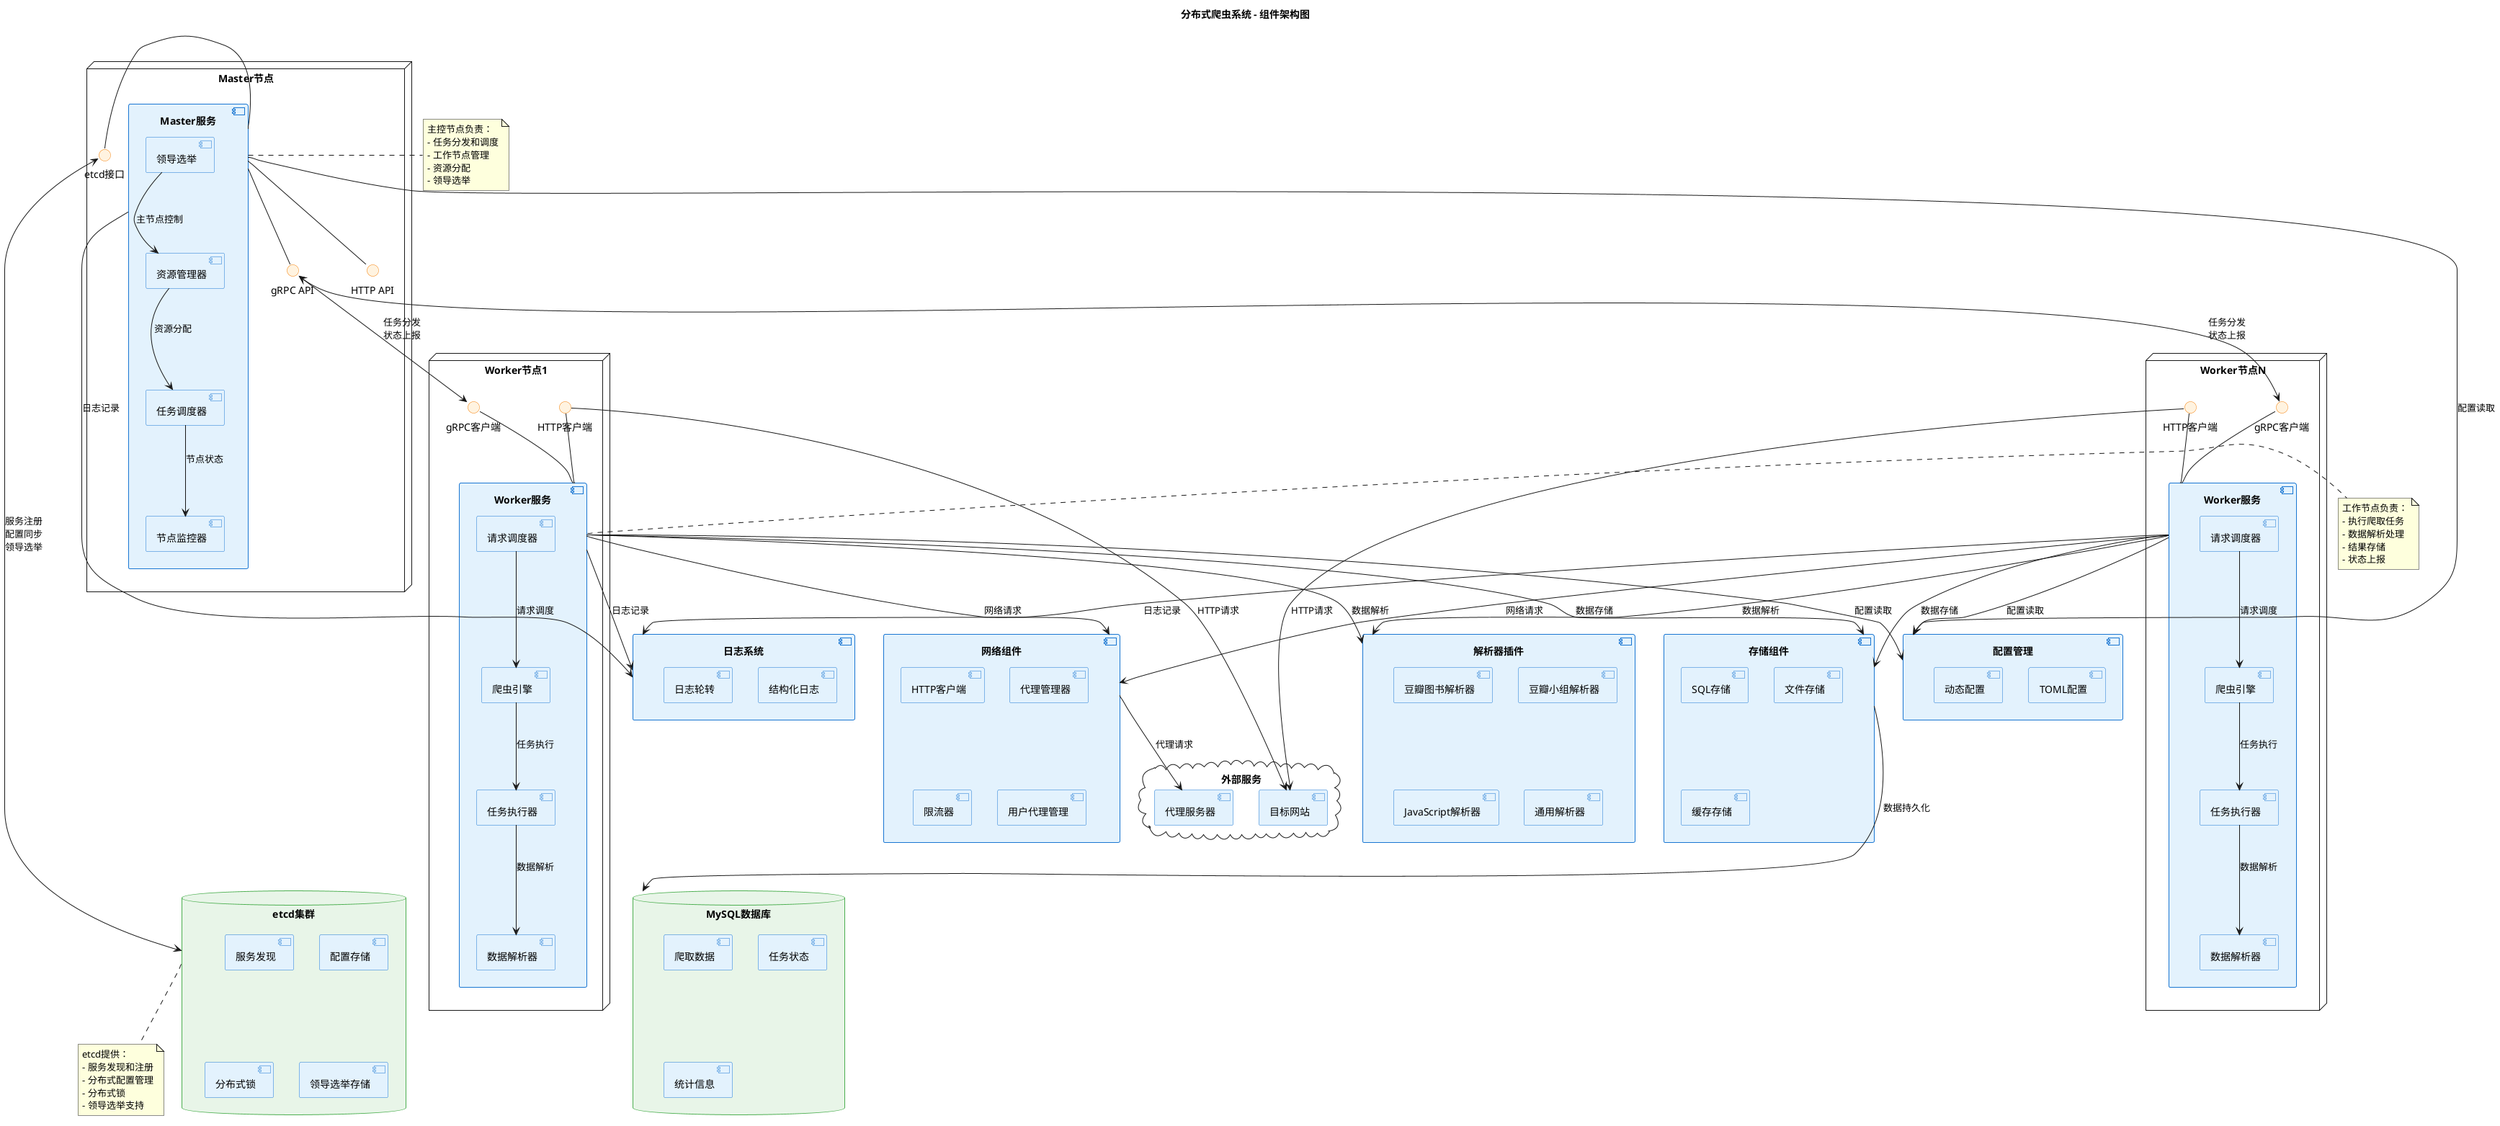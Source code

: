 @startuml 爬虫系统组件图

skinparam backgroundColor #FFFFFF
skinparam componentBackgroundColor #E3F2FD
skinparam componentBorderColor #1976D2
skinparam interfaceBackgroundColor #FFF3E0
skinparam interfaceBorderColor #F57C00
skinparam databaseBackgroundColor #E8F5E8
skinparam databaseBorderColor #4CAF50

title 分布式爬虫系统 - 组件架构图

cloud "外部服务" {
    [目标网站] as TargetSites
    [代理服务器] as ProxyServers
}

node "Master节点" {
    component [Master服务] as MasterService {
        [资源管理器] as ResourceManager
        [任务调度器] as TaskScheduler
        [节点监控器] as NodeMonitor
        [领导选举] as LeaderElection
    }
    
    interface "gRPC API" as MasterGRPC
    interface "HTTP API" as MasterHTTP
    interface "etcd接口" as EtcdInterface
    
    MasterService -down- MasterGRPC
    MasterService -down- MasterHTTP
    MasterService -right- EtcdInterface
}

node "Worker节点1" {
    component [Worker服务] as WorkerService1 {
        [爬虫引擎] as CrawlerEngine1
        [任务执行器] as TaskExecutor1
        [数据解析器] as DataParser1
        [请求调度器] as RequestScheduler1
    }
    
    interface "gRPC客户端" as WorkerGRPC1
    interface "HTTP客户端" as WorkerHTTP1
    
    WorkerService1 -up- WorkerGRPC1
    WorkerService1 -up- WorkerHTTP1
}

node "Worker节点N" {
    component [Worker服务] as WorkerServiceN {
        [爬虫引擎] as CrawlerEngineN
        [任务执行器] as TaskExecutorN
        [数据解析器] as DataParserN
        [请求调度器] as RequestSchedulerN
    }
    
    interface "gRPC客户端" as WorkerGRPCN
    interface "HTTP客户端" as WorkerHTTPN
    
    WorkerServiceN -up- WorkerGRPCN
    WorkerServiceN -up- WorkerHTTPN
}

component [解析器插件] as ParserPlugins {
    [豆瓣图书解析器] as DoubanBookParser
    [豆瓣小组解析器] as DoubanGroupParser
    [JavaScript解析器] as JSParser
    [通用解析器] as GenericParser
}

component [存储组件] as StorageComponents {
    [SQL存储] as SQLStorage
    [文件存储] as FileStorage
    [缓存存储] as CacheStorage
}

component [网络组件] as NetworkComponents {
    [HTTP客户端] as HTTPClient
    [代理管理器] as ProxyManager
    [限流器] as RateLimiter
    [用户代理管理] as UAManager
}

component [配置管理] as ConfigManager {
    [TOML配置] as TOMLConfig
    [动态配置] as DynamicConfig
}

component [日志系统] as LoggingSystem {
    [结构化日志] as StructuredLog
    [日志轮转] as LogRotation
}

database "etcd集群" as EtcdCluster {
    [服务发现] as ServiceDiscovery
    [配置存储] as ConfigStorage
    [分布式锁] as DistributedLock
    [领导选举存储] as LeaderStorage
}

database "MySQL数据库" as MySQLDB {
    [爬取数据] as CrawledData
    [任务状态] as TaskStatus
    [统计信息] as Statistics
}

' 连接关系
MasterGRPC <--> WorkerGRPC1 : 任务分发\n状态上报
MasterGRPC <--> WorkerGRPCN : 任务分发\n状态上报

EtcdInterface <--> EtcdCluster : 服务注册\n配置同步\n领导选举

WorkerHTTP1 --> TargetSites : HTTP请求
WorkerHTTPN --> TargetSites : HTTP请求

WorkerService1 --> ParserPlugins : 数据解析
WorkerServiceN --> ParserPlugins : 数据解析

WorkerService1 --> StorageComponents : 数据存储
WorkerServiceN --> StorageComponents : 数据存储

WorkerService1 --> NetworkComponents : 网络请求
WorkerServiceN --> NetworkComponents : 网络请求

NetworkComponents --> ProxyServers : 代理请求

StorageComponents --> MySQLDB : 数据持久化

MasterService --> ConfigManager : 配置读取
WorkerService1 --> ConfigManager : 配置读取
WorkerServiceN --> ConfigManager : 配置读取

MasterService --> LoggingSystem : 日志记录
WorkerService1 --> LoggingSystem : 日志记录
WorkerServiceN --> LoggingSystem : 日志记录

' 内部组件关系
ResourceManager --> TaskScheduler : 资源分配
TaskScheduler --> NodeMonitor : 节点状态
LeaderElection --> ResourceManager : 主节点控制

CrawlerEngine1 --> TaskExecutor1 : 任务执行
TaskExecutor1 --> DataParser1 : 数据解析
RequestScheduler1 --> CrawlerEngine1 : 请求调度

CrawlerEngineN --> TaskExecutorN : 任务执行
TaskExecutorN --> DataParserN : 数据解析
RequestSchedulerN --> CrawlerEngineN : 请求调度

note right of MasterService
  主控节点负责：
  - 任务分发和调度
  - 工作节点管理
  - 资源分配
  - 领导选举
end note

note right of WorkerService1
  工作节点负责：
  - 执行爬取任务
  - 数据解析处理
  - 结果存储
  - 状态上报
end note

note bottom of EtcdCluster
  etcd提供：
  - 服务发现和注册
  - 分布式配置管理
  - 分布式锁
  - 领导选举支持
end note

@enduml
